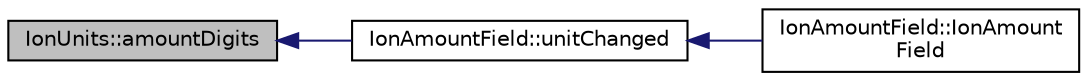 digraph "IonUnits::amountDigits"
{
  edge [fontname="Helvetica",fontsize="10",labelfontname="Helvetica",labelfontsize="10"];
  node [fontname="Helvetica",fontsize="10",shape=record];
  rankdir="LR";
  Node3 [label="IonUnits::amountDigits",height=0.2,width=0.4,color="black", fillcolor="grey75", style="filled", fontcolor="black"];
  Node3 -> Node4 [dir="back",color="midnightblue",fontsize="10",style="solid",fontname="Helvetica"];
  Node4 [label="IonAmountField::unitChanged",height=0.2,width=0.4,color="black", fillcolor="white", style="filled",URL="$class_ion_amount_field.html#ab132867db4e70f3aba5fb81a68958fc2"];
  Node4 -> Node5 [dir="back",color="midnightblue",fontsize="10",style="solid",fontname="Helvetica"];
  Node5 [label="IonAmountField::IonAmount\lField",height=0.2,width=0.4,color="black", fillcolor="white", style="filled",URL="$class_ion_amount_field.html#ad5484b071ef796866b4d444c7eaa38d4"];
}
